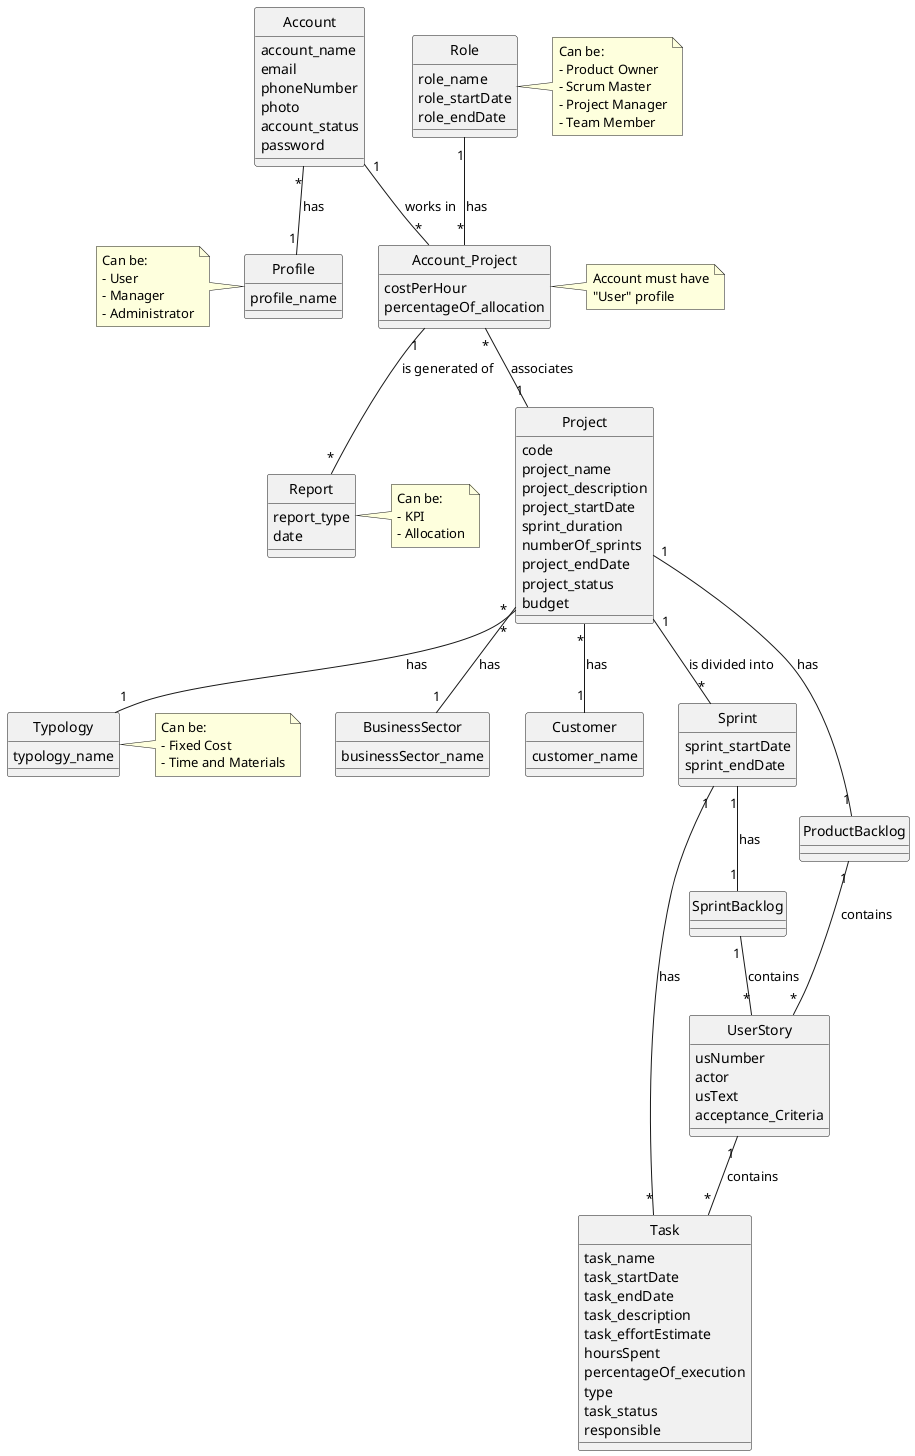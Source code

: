 @startuml

Class Account{
account_name
email
phoneNumber
photo
account_status
password
}
hide Account circle



Class Profile{
profile_name
}
hide Profile circle
class Profile
note left: Can be:\n- User\n- Manager\n- Administrator



Class Role{
role_name
role_startDate
role_endDate
}
hide Role circle
class Role
note right: Can be:\n- Product Owner\n- Scrum Master\n- Project Manager\n- Team Member



Class Project{
code
project_name
project_description
project_startDate
sprint_duration
numberOf_sprints
project_endDate
project_status
budget
}
hide Project circle



Class Typology{
typology_name
}
hide Typology circle
class Typology
note right: Can be:\n- Fixed Cost\n- Time and Materials



Class BusinessSector{
businessSector_name
}
hide BusinessSector circle



Class Customer{
customer_name
}
hide Customer circle



Class UserStory{
usNumber
actor
usText
acceptance_Criteria
}
hide UserStory circle



Class Task{
task_name
task_startDate
task_endDate
task_description
task_effortEstimate
hoursSpent
percentageOf_execution
type
task_status
responsible
}
hide Task circle



Class Sprint {
sprint_startDate
sprint_endDate
}
hide Sprint circle



Class ProductBacklog{
}
hide ProductBacklog circle



Class SprintBacklog{
}
hide SprintBacklog circle



Class Report {
report_type
date
}
hide Report circle
class Report
note right: Can be:\n- KPI\n- Allocation



Class Account_Project{
costPerHour
percentageOf_allocation
}
hide Account_Project circle
class Account_Project
note right: Account must have\n"User" profile


Account "1" -- "*" Account_Project: works in
Account_Project "*" -- "1" Project: associates
Account "*" -- "1" Profile: has 
Project "1" -- "*" Sprint: is divided into
Sprint "1" -- "*" Task: has
Project "1" -- "1" ProductBacklog: has
Project "*" -- "1" Typology: has
Project "*" -- "1" Customer: has
Project "*" -- "1" BusinessSector: has
ProductBacklog "1" -- "*" UserStory: contains
Sprint "1" -- "1" SprintBacklog: has
SprintBacklog "1"--"*" UserStory: contains
UserStory "1"-- "*" Task: contains
Account_Project "1" -- "*" Report: is generated of
Role "1" -- "*" Account_Project: has

@enduml